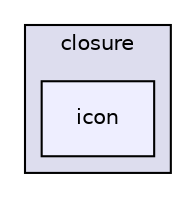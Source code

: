 digraph "libs/angular/angular-material-fileinput-master/bower_components/angular-material/modules/closure/icon" {
  compound=true
  node [ fontsize="10", fontname="Helvetica"];
  edge [ labelfontsize="10", labelfontname="Helvetica"];
  subgraph clusterdir_9508a65cdb91278c0406c0d6c7b30c42 {
    graph [ bgcolor="#ddddee", pencolor="black", label="closure" fontname="Helvetica", fontsize="10", URL="dir_9508a65cdb91278c0406c0d6c7b30c42.html"]
  dir_2dd556dc1a3776227468ffdfa9c41c24 [shape=box, label="icon", style="filled", fillcolor="#eeeeff", pencolor="black", URL="dir_2dd556dc1a3776227468ffdfa9c41c24.html"];
  }
}
